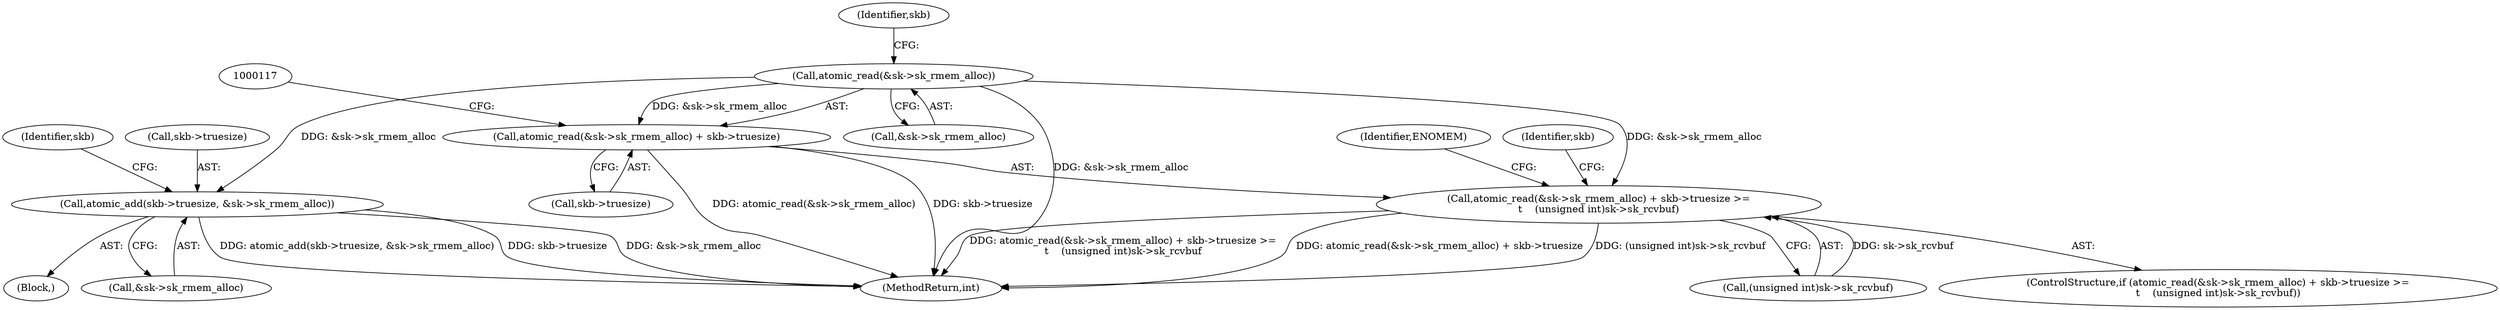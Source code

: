 digraph "0_linux_8605330aac5a5785630aec8f64378a54891937cc@API" {
"1000108" [label="(Call,atomic_read(&sk->sk_rmem_alloc))"];
"1000106" [label="(Call,atomic_read(&sk->sk_rmem_alloc) + skb->truesize >=\n\t    (unsigned int)sk->sk_rcvbuf)"];
"1000107" [label="(Call,atomic_read(&sk->sk_rmem_alloc) + skb->truesize)"];
"1000136" [label="(Call,atomic_add(skb->truesize, &sk->sk_rmem_alloc))"];
"1000107" [label="(Call,atomic_read(&sk->sk_rmem_alloc) + skb->truesize)"];
"1000114" [label="(Identifier,skb)"];
"1000145" [label="(Identifier,skb)"];
"1000113" [label="(Call,skb->truesize)"];
"1000104" [label="(Block,)"];
"1000105" [label="(ControlStructure,if (atomic_read(&sk->sk_rmem_alloc) + skb->truesize >=\n\t    (unsigned int)sk->sk_rcvbuf))"];
"1000140" [label="(Call,&sk->sk_rmem_alloc)"];
"1000123" [label="(Identifier,ENOMEM)"];
"1000116" [label="(Call,(unsigned int)sk->sk_rcvbuf)"];
"1000108" [label="(Call,atomic_read(&sk->sk_rmem_alloc))"];
"1000125" [label="(Identifier,skb)"];
"1000109" [label="(Call,&sk->sk_rmem_alloc)"];
"1000163" [label="(MethodReturn,int)"];
"1000106" [label="(Call,atomic_read(&sk->sk_rmem_alloc) + skb->truesize >=\n\t    (unsigned int)sk->sk_rcvbuf)"];
"1000136" [label="(Call,atomic_add(skb->truesize, &sk->sk_rmem_alloc))"];
"1000137" [label="(Call,skb->truesize)"];
"1000108" -> "1000107"  [label="AST: "];
"1000108" -> "1000109"  [label="CFG: "];
"1000109" -> "1000108"  [label="AST: "];
"1000114" -> "1000108"  [label="CFG: "];
"1000108" -> "1000163"  [label="DDG: &sk->sk_rmem_alloc"];
"1000108" -> "1000106"  [label="DDG: &sk->sk_rmem_alloc"];
"1000108" -> "1000107"  [label="DDG: &sk->sk_rmem_alloc"];
"1000108" -> "1000136"  [label="DDG: &sk->sk_rmem_alloc"];
"1000106" -> "1000105"  [label="AST: "];
"1000106" -> "1000116"  [label="CFG: "];
"1000107" -> "1000106"  [label="AST: "];
"1000116" -> "1000106"  [label="AST: "];
"1000123" -> "1000106"  [label="CFG: "];
"1000125" -> "1000106"  [label="CFG: "];
"1000106" -> "1000163"  [label="DDG: atomic_read(&sk->sk_rmem_alloc) + skb->truesize"];
"1000106" -> "1000163"  [label="DDG: (unsigned int)sk->sk_rcvbuf"];
"1000106" -> "1000163"  [label="DDG: atomic_read(&sk->sk_rmem_alloc) + skb->truesize >=\n\t    (unsigned int)sk->sk_rcvbuf"];
"1000116" -> "1000106"  [label="DDG: sk->sk_rcvbuf"];
"1000107" -> "1000113"  [label="CFG: "];
"1000113" -> "1000107"  [label="AST: "];
"1000117" -> "1000107"  [label="CFG: "];
"1000107" -> "1000163"  [label="DDG: atomic_read(&sk->sk_rmem_alloc)"];
"1000107" -> "1000163"  [label="DDG: skb->truesize"];
"1000136" -> "1000104"  [label="AST: "];
"1000136" -> "1000140"  [label="CFG: "];
"1000137" -> "1000136"  [label="AST: "];
"1000140" -> "1000136"  [label="AST: "];
"1000145" -> "1000136"  [label="CFG: "];
"1000136" -> "1000163"  [label="DDG: &sk->sk_rmem_alloc"];
"1000136" -> "1000163"  [label="DDG: atomic_add(skb->truesize, &sk->sk_rmem_alloc)"];
"1000136" -> "1000163"  [label="DDG: skb->truesize"];
}
